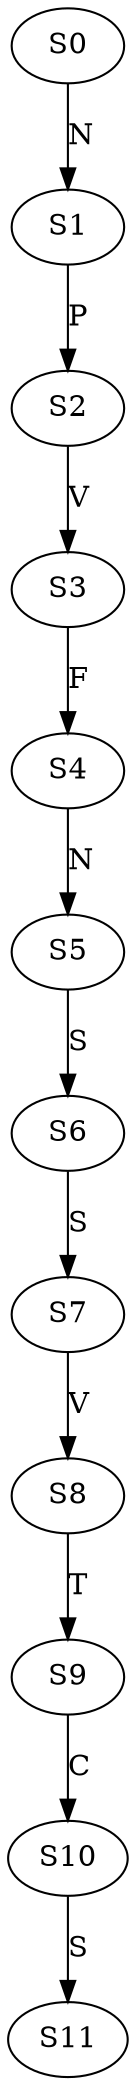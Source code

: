 strict digraph  {
	S0 -> S1 [ label = N ];
	S1 -> S2 [ label = P ];
	S2 -> S3 [ label = V ];
	S3 -> S4 [ label = F ];
	S4 -> S5 [ label = N ];
	S5 -> S6 [ label = S ];
	S6 -> S7 [ label = S ];
	S7 -> S8 [ label = V ];
	S8 -> S9 [ label = T ];
	S9 -> S10 [ label = C ];
	S10 -> S11 [ label = S ];
}
